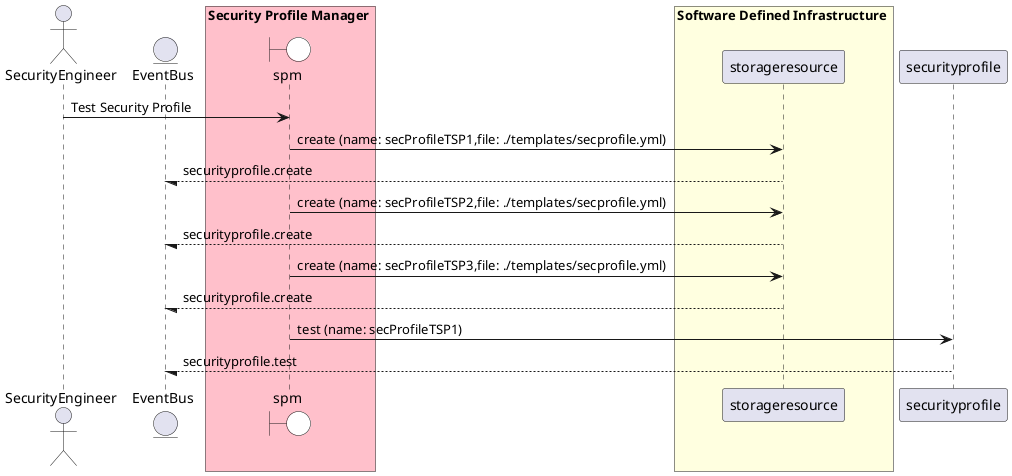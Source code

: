 @startuml

actor "SecurityEngineer"


entity EventBus

box Security Profile Manager #pink
    boundary spm #white
end box


box Software Defined Infrastructure #lightyellow
            participant storageresource
    end box

box Security Profile Manager #pink
    end box


"SecurityEngineer" -> spm: Test Security Profile

    spm -> "storageresource": create (name: secProfileTSP1,file: ./templates/secprofile.yml)

    "storageresource" --/ EventBus: securityprofile.create

    spm -> "storageresource": create (name: secProfileTSP2,file: ./templates/secprofile.yml)

    "storageresource" --/ EventBus: securityprofile.create

    spm -> "storageresource": create (name: secProfileTSP3,file: ./templates/secprofile.yml)

    "storageresource" --/ EventBus: securityprofile.create

    spm -> "securityprofile": test (name: secProfileTSP1)

    "securityprofile" --/ EventBus: securityprofile.test



@enduml
